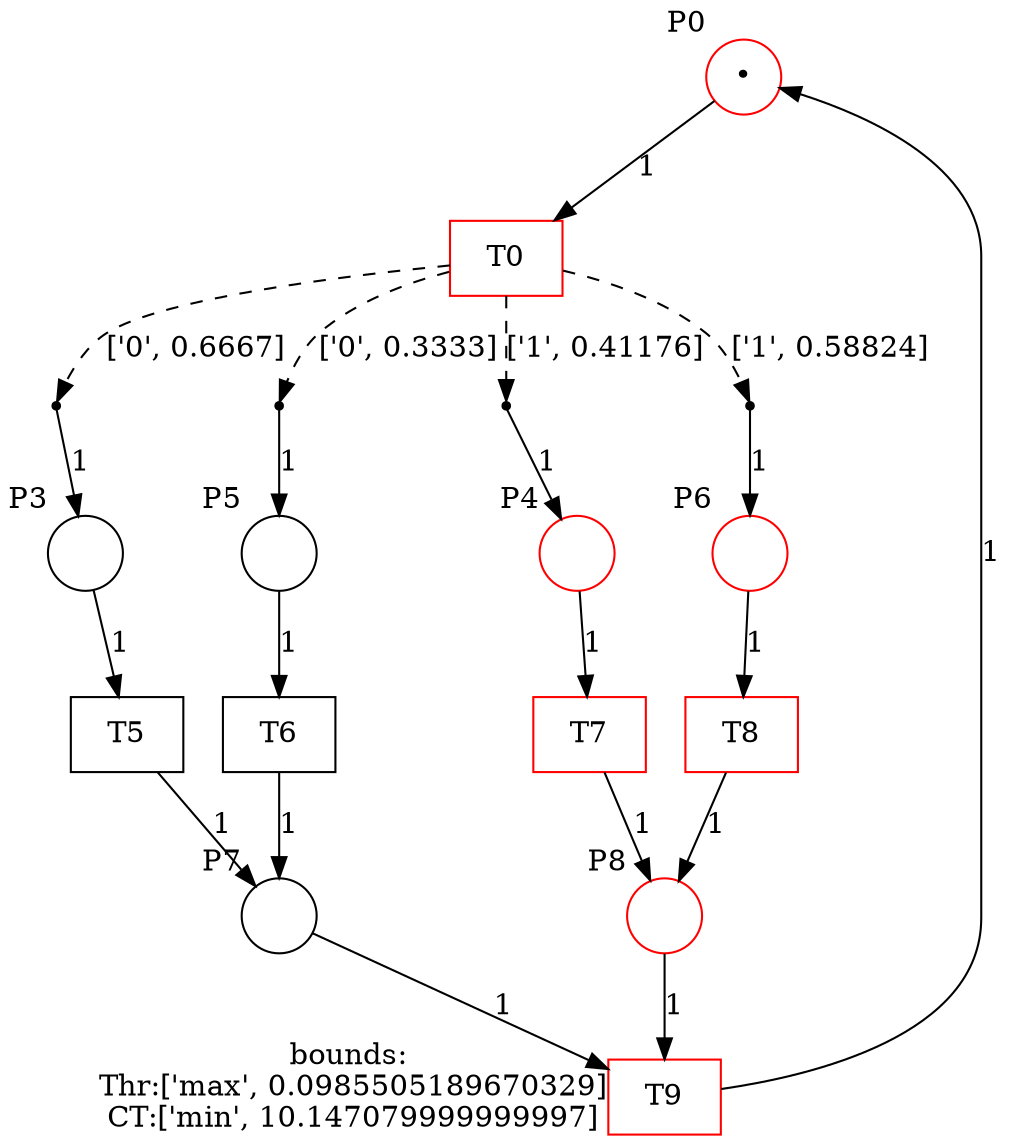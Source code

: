 // examples/example1_distrib
digraph {
	rankdir=TB
	P0 [label="•" color=red shape=circle xlabel=P0]
	P3 [label="" shape=circle xlabel=P3]
	P4 [label="" color=red shape=circle xlabel=P4]
	P5 [label="" shape=circle xlabel=P5]
	P6 [label="" color=red shape=circle xlabel=P6]
	P7 [label="" shape=circle xlabel=P7]
	P8 [label="" color=red shape=circle xlabel=P8]
	T0 [color=red shape=rect]
	T5 [shape=rect]
	T6 [shape=rect]
	T8 [color=red shape=rect]
	T7 [color=red shape=rect]
	T9 [color=red shape=rect xlabel="bounds:
 Thr:['max', 0.0985505189670329]
 CT:['min', 10.147079999999997]"]
	P0 -> T0 [label=1]
	Pj5ob9OE [label="" shape=point]
	T0 -> Pj5ob9OE [label="['0', 0.6667]" style=dashed]
	Pj5ob9OE -> P3 [label=1]
	"5xSxwCY8" [label="" shape=point]
	T0 -> "5xSxwCY8" [label="['0', 0.3333]" style=dashed]
	"5xSxwCY8" -> P5 [label=1]
	Pj5ob91A [label="" shape=point]
	T0 -> Pj5ob91A [label="['1', 0.41176]" style=dashed]
	Pj5ob91A -> P4 [label=1]
	"5xSxwCJ7" [label="" shape=point]
	T0 -> "5xSxwCJ7" [label="['1', 0.58824]" style=dashed]
	"5xSxwCJ7" -> P6 [label=1]
	P3 -> T5 [label=1]
	T5 -> P7 [label=1]
	P5 -> T6 [label=1]
	T6 -> P7 [label=1]
	P6 -> T8 [label=1]
	T8 -> P8 [label=1]
	P4 -> T7 [label=1]
	T7 -> P8 [label=1]
	P7 -> T9 [label=1]
	P8 -> T9 [label=1]
	T9 -> P0 [label=1]
}
